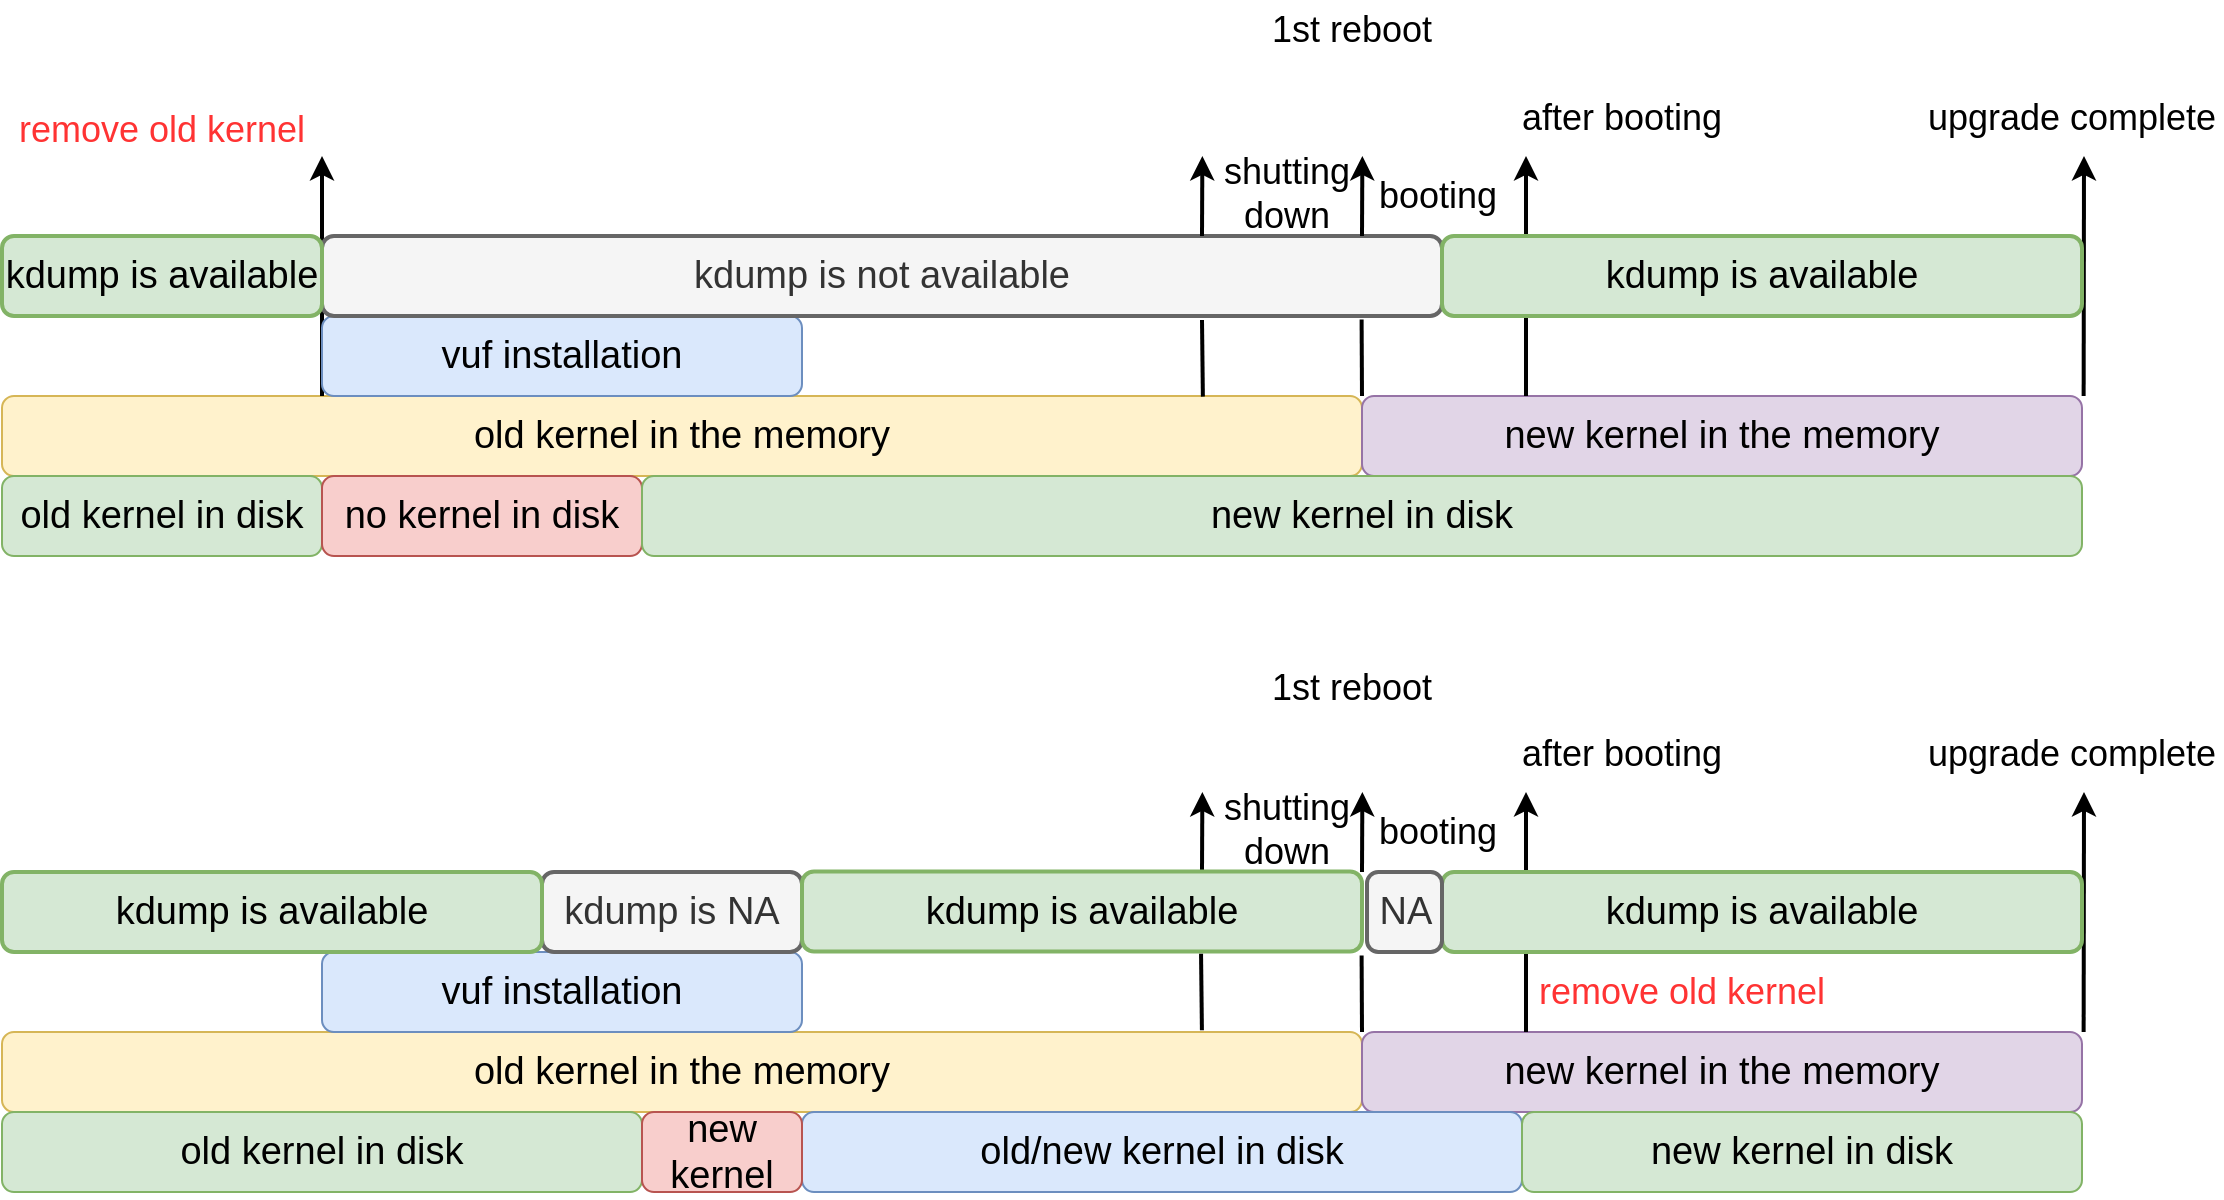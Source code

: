 <mxfile version="14.0.1" type="github">
  <diagram id="DH4ZBrfv-nu3bWM3k9Zq" name="Page-1">
    <mxGraphModel dx="2222" dy="1162" grid="1" gridSize="10" guides="1" tooltips="1" connect="1" arrows="1" fold="1" page="0" pageScale="1" pageWidth="850" pageHeight="1100" math="0" shadow="0">
      <root>
        <mxCell id="0" />
        <mxCell id="1" parent="0" />
        <mxCell id="1Jf-qRpHlxnTLbiZgQQL-3" value="&lt;font style=&quot;font-size: 19px&quot;&gt;old kernel in the memory&lt;/font&gt;" style="rounded=1;whiteSpace=wrap;html=1;fillColor=#fff2cc;strokeColor=#d6b656;" vertex="1" parent="1">
          <mxGeometry x="-440" y="40" width="680" height="40" as="geometry" />
        </mxCell>
        <mxCell id="1Jf-qRpHlxnTLbiZgQQL-4" value="&lt;font style=&quot;font-size: 19px&quot;&gt;new kernel in the memory&lt;/font&gt;" style="rounded=1;whiteSpace=wrap;html=1;fillColor=#e1d5e7;strokeColor=#9673a6;" vertex="1" parent="1">
          <mxGeometry x="240" y="40" width="360" height="40" as="geometry" />
        </mxCell>
        <mxCell id="1Jf-qRpHlxnTLbiZgQQL-5" value="" style="endArrow=classic;html=1;strokeWidth=2;" edge="1" parent="1">
          <mxGeometry width="50" height="50" relative="1" as="geometry">
            <mxPoint x="-280" y="40" as="sourcePoint" />
            <mxPoint x="-280" y="-80" as="targetPoint" />
          </mxGeometry>
        </mxCell>
        <mxCell id="1Jf-qRpHlxnTLbiZgQQL-7" value="" style="endArrow=classic;html=1;strokeWidth=2;" edge="1" parent="1">
          <mxGeometry width="50" height="50" relative="1" as="geometry">
            <mxPoint x="600.82" y="40" as="sourcePoint" />
            <mxPoint x="601" y="-80" as="targetPoint" />
          </mxGeometry>
        </mxCell>
        <mxCell id="1Jf-qRpHlxnTLbiZgQQL-8" value="" style="endArrow=classic;html=1;strokeWidth=2;" edge="1" parent="1">
          <mxGeometry width="50" height="50" relative="1" as="geometry">
            <mxPoint x="322.0" y="40" as="sourcePoint" />
            <mxPoint x="322" y="-80" as="targetPoint" />
          </mxGeometry>
        </mxCell>
        <mxCell id="1Jf-qRpHlxnTLbiZgQQL-10" value="&lt;font style=&quot;font-size: 19px&quot;&gt;vuf installation&lt;/font&gt;" style="rounded=1;whiteSpace=wrap;html=1;fillColor=#dae8fc;strokeColor=#6c8ebf;" vertex="1" parent="1">
          <mxGeometry x="-280" width="240" height="40" as="geometry" />
        </mxCell>
        <mxCell id="1Jf-qRpHlxnTLbiZgQQL-13" value="&lt;font style=&quot;font-size: 18px&quot; color=&quot;#ff3333&quot;&gt;remove old kernel&lt;/font&gt;" style="rounded=1;whiteSpace=wrap;html=1;strokeColor=none;fillColor=none;" vertex="1" parent="1">
          <mxGeometry x="-440" y="-118" width="160" height="49" as="geometry" />
        </mxCell>
        <mxCell id="1Jf-qRpHlxnTLbiZgQQL-14" value="&lt;font style=&quot;font-size: 18px&quot;&gt;1st reboot&lt;/font&gt;" style="rounded=1;whiteSpace=wrap;html=1;strokeColor=none;fillColor=none;" vertex="1" parent="1">
          <mxGeometry x="160" y="-158" width="150" height="29" as="geometry" />
        </mxCell>
        <mxCell id="1Jf-qRpHlxnTLbiZgQQL-15" value="&lt;font style=&quot;font-size: 18px&quot;&gt;upgrade complete&lt;/font&gt;" style="rounded=1;whiteSpace=wrap;html=1;strokeColor=none;fillColor=none;" vertex="1" parent="1">
          <mxGeometry x="520" y="-129" width="150" height="60" as="geometry" />
        </mxCell>
        <mxCell id="1Jf-qRpHlxnTLbiZgQQL-16" value="&lt;font style=&quot;font-size: 19px&quot;&gt;kdump is not available&lt;/font&gt;" style="rounded=1;whiteSpace=wrap;html=1;fillColor=#f5f5f5;strokeColor=#666666;fontColor=#333333;strokeWidth=2;sketch=0;" vertex="1" parent="1">
          <mxGeometry x="-280" y="-40" width="560" height="40" as="geometry" />
        </mxCell>
        <mxCell id="1Jf-qRpHlxnTLbiZgQQL-19" value="&lt;font style=&quot;font-size: 18px&quot;&gt;after booting&lt;/font&gt;" style="rounded=1;whiteSpace=wrap;html=1;strokeColor=none;fillColor=none;" vertex="1" parent="1">
          <mxGeometry x="310" y="-113.5" width="120" height="29" as="geometry" />
        </mxCell>
        <mxCell id="1Jf-qRpHlxnTLbiZgQQL-20" value="&lt;font style=&quot;font-size: 19px&quot;&gt;old kernel in disk&lt;/font&gt;" style="rounded=1;whiteSpace=wrap;html=1;fillColor=#d5e8d4;strokeColor=#82b366;" vertex="1" parent="1">
          <mxGeometry x="-440" y="80" width="160" height="40" as="geometry" />
        </mxCell>
        <mxCell id="1Jf-qRpHlxnTLbiZgQQL-21" value="&lt;font style=&quot;font-size: 19px&quot;&gt;no kernel in disk&lt;/font&gt;" style="rounded=1;whiteSpace=wrap;html=1;fillColor=#f8cecc;strokeColor=#b85450;" vertex="1" parent="1">
          <mxGeometry x="-280" y="80" width="160" height="40" as="geometry" />
        </mxCell>
        <mxCell id="1Jf-qRpHlxnTLbiZgQQL-22" value="&lt;font style=&quot;font-size: 19px&quot;&gt;new kernel in disk&lt;/font&gt;" style="rounded=1;whiteSpace=wrap;html=1;fillColor=#d5e8d4;strokeColor=#82b366;" vertex="1" parent="1">
          <mxGeometry x="-120" y="80" width="720" height="40" as="geometry" />
        </mxCell>
        <mxCell id="1Jf-qRpHlxnTLbiZgQQL-29" value="&lt;font style=&quot;font-size: 18px&quot;&gt;shutting&lt;br&gt;down&lt;/font&gt;" style="rounded=1;whiteSpace=wrap;html=1;strokeColor=none;fillColor=none;" vertex="1" parent="1">
          <mxGeometry x="160" y="-81" width="85" height="40.75" as="geometry" />
        </mxCell>
        <mxCell id="1Jf-qRpHlxnTLbiZgQQL-30" value="&lt;font style=&quot;font-size: 18px&quot;&gt;booting&lt;/font&gt;" style="rounded=1;whiteSpace=wrap;html=1;strokeColor=none;fillColor=none;" vertex="1" parent="1">
          <mxGeometry x="242.5" y="-81" width="70" height="41" as="geometry" />
        </mxCell>
        <mxCell id="1Jf-qRpHlxnTLbiZgQQL-6" value="" style="endArrow=classic;html=1;strokeWidth=2;" edge="1" parent="1">
          <mxGeometry width="50" height="50" relative="1" as="geometry">
            <mxPoint x="160" y="-40" as="sourcePoint" />
            <mxPoint x="160.18" y="-80" as="targetPoint" />
          </mxGeometry>
        </mxCell>
        <mxCell id="1Jf-qRpHlxnTLbiZgQQL-32" value="" style="endArrow=none;html=1;strokeWidth=2;exitX=0.883;exitY=0.008;exitDx=0;exitDy=0;exitPerimeter=0;" edge="1" parent="1" source="1Jf-qRpHlxnTLbiZgQQL-3">
          <mxGeometry width="50" height="50" relative="1" as="geometry">
            <mxPoint x="140" y="30" as="sourcePoint" />
            <mxPoint x="160" y="2" as="targetPoint" />
          </mxGeometry>
        </mxCell>
        <mxCell id="1Jf-qRpHlxnTLbiZgQQL-33" value="" style="endArrow=classic;html=1;strokeWidth=2;" edge="1" parent="1">
          <mxGeometry width="50" height="50" relative="1" as="geometry">
            <mxPoint x="240" y="-40" as="sourcePoint" />
            <mxPoint x="240.18" y="-80" as="targetPoint" />
          </mxGeometry>
        </mxCell>
        <mxCell id="1Jf-qRpHlxnTLbiZgQQL-34" value="" style="endArrow=none;html=1;strokeWidth=2;exitX=1;exitY=0;exitDx=0;exitDy=0;entryX=0.733;entryY=1.043;entryDx=0;entryDy=0;entryPerimeter=0;" edge="1" parent="1">
          <mxGeometry width="50" height="50" relative="1" as="geometry">
            <mxPoint x="240" y="40" as="sourcePoint" />
            <mxPoint x="239.8" y="1.72" as="targetPoint" />
          </mxGeometry>
        </mxCell>
        <mxCell id="1Jf-qRpHlxnTLbiZgQQL-35" value="&lt;font style=&quot;font-size: 19px&quot;&gt;kdump is available&lt;/font&gt;" style="rounded=1;whiteSpace=wrap;html=1;fillColor=#d5e8d4;strokeColor=#82b366;strokeWidth=2;shadow=0;sketch=0;" vertex="1" parent="1">
          <mxGeometry x="280" y="-40" width="320" height="40" as="geometry" />
        </mxCell>
        <mxCell id="1Jf-qRpHlxnTLbiZgQQL-37" value="&lt;font style=&quot;font-size: 19px&quot;&gt;old kernel in the memory&lt;/font&gt;" style="rounded=1;whiteSpace=wrap;html=1;fillColor=#fff2cc;strokeColor=#d6b656;" vertex="1" parent="1">
          <mxGeometry x="-440" y="358" width="680" height="40" as="geometry" />
        </mxCell>
        <mxCell id="1Jf-qRpHlxnTLbiZgQQL-38" value="&lt;font style=&quot;font-size: 19px&quot;&gt;new kernel in the memory&lt;/font&gt;" style="rounded=1;whiteSpace=wrap;html=1;fillColor=#e1d5e7;strokeColor=#9673a6;" vertex="1" parent="1">
          <mxGeometry x="240" y="358" width="360" height="40" as="geometry" />
        </mxCell>
        <mxCell id="1Jf-qRpHlxnTLbiZgQQL-40" value="" style="endArrow=classic;html=1;strokeWidth=2;" edge="1" parent="1">
          <mxGeometry width="50" height="50" relative="1" as="geometry">
            <mxPoint x="600.82" y="358" as="sourcePoint" />
            <mxPoint x="601.0" y="238" as="targetPoint" />
          </mxGeometry>
        </mxCell>
        <mxCell id="1Jf-qRpHlxnTLbiZgQQL-41" value="" style="endArrow=classic;html=1;strokeWidth=2;" edge="1" parent="1">
          <mxGeometry width="50" height="50" relative="1" as="geometry">
            <mxPoint x="322" y="358" as="sourcePoint" />
            <mxPoint x="322" y="238" as="targetPoint" />
          </mxGeometry>
        </mxCell>
        <mxCell id="1Jf-qRpHlxnTLbiZgQQL-42" value="&lt;font style=&quot;font-size: 19px&quot;&gt;vuf installation&lt;/font&gt;" style="rounded=1;whiteSpace=wrap;html=1;fillColor=#dae8fc;strokeColor=#6c8ebf;" vertex="1" parent="1">
          <mxGeometry x="-280" y="318" width="240" height="40" as="geometry" />
        </mxCell>
        <mxCell id="1Jf-qRpHlxnTLbiZgQQL-43" value="&lt;font style=&quot;font-size: 18px&quot; color=&quot;#ff3333&quot;&gt;remove old kernel&lt;/font&gt;" style="rounded=1;whiteSpace=wrap;html=1;strokeColor=none;fillColor=none;" vertex="1" parent="1">
          <mxGeometry x="320" y="313.5" width="160" height="49" as="geometry" />
        </mxCell>
        <mxCell id="1Jf-qRpHlxnTLbiZgQQL-44" value="&lt;font style=&quot;font-size: 18px&quot;&gt;1st reboot&lt;/font&gt;" style="rounded=1;whiteSpace=wrap;html=1;strokeColor=none;fillColor=none;" vertex="1" parent="1">
          <mxGeometry x="160" y="171" width="150" height="29" as="geometry" />
        </mxCell>
        <mxCell id="1Jf-qRpHlxnTLbiZgQQL-45" value="&lt;font style=&quot;font-size: 18px&quot;&gt;upgrade complete&lt;/font&gt;" style="rounded=1;whiteSpace=wrap;html=1;strokeColor=none;fillColor=none;" vertex="1" parent="1">
          <mxGeometry x="520" y="189" width="150" height="60" as="geometry" />
        </mxCell>
        <mxCell id="1Jf-qRpHlxnTLbiZgQQL-46" value="&lt;font style=&quot;font-size: 19px&quot;&gt;kdump is NA&lt;/font&gt;" style="rounded=1;whiteSpace=wrap;html=1;fillColor=#f5f5f5;strokeColor=#666666;fontColor=#333333;strokeWidth=2;sketch=0;" vertex="1" parent="1">
          <mxGeometry x="-170" y="278" width="130" height="40" as="geometry" />
        </mxCell>
        <mxCell id="1Jf-qRpHlxnTLbiZgQQL-47" value="&lt;font style=&quot;font-size: 18px&quot;&gt;after booting&lt;/font&gt;" style="rounded=1;whiteSpace=wrap;html=1;strokeColor=none;fillColor=none;" vertex="1" parent="1">
          <mxGeometry x="310" y="204.5" width="120" height="29" as="geometry" />
        </mxCell>
        <mxCell id="1Jf-qRpHlxnTLbiZgQQL-48" value="&lt;font style=&quot;font-size: 19px&quot;&gt;old kernel in disk&lt;/font&gt;" style="rounded=1;whiteSpace=wrap;html=1;fillColor=#d5e8d4;strokeColor=#82b366;" vertex="1" parent="1">
          <mxGeometry x="-440" y="398" width="320" height="40" as="geometry" />
        </mxCell>
        <mxCell id="1Jf-qRpHlxnTLbiZgQQL-49" value="&lt;font style=&quot;font-size: 19px&quot;&gt;old/new kernel in disk&lt;/font&gt;" style="rounded=1;whiteSpace=wrap;html=1;fillColor=#dae8fc;strokeColor=#6c8ebf;" vertex="1" parent="1">
          <mxGeometry x="-40" y="398" width="360" height="40" as="geometry" />
        </mxCell>
        <mxCell id="1Jf-qRpHlxnTLbiZgQQL-50" value="&lt;font style=&quot;font-size: 19px&quot;&gt;new kernel in disk&lt;/font&gt;" style="rounded=1;whiteSpace=wrap;html=1;fillColor=#d5e8d4;strokeColor=#82b366;" vertex="1" parent="1">
          <mxGeometry x="320" y="398" width="280" height="40" as="geometry" />
        </mxCell>
        <mxCell id="1Jf-qRpHlxnTLbiZgQQL-52" value="&lt;font style=&quot;font-size: 18px&quot;&gt;shutting&lt;br&gt;down&lt;/font&gt;" style="rounded=1;whiteSpace=wrap;html=1;strokeColor=none;fillColor=none;" vertex="1" parent="1">
          <mxGeometry x="160" y="237" width="85" height="40.75" as="geometry" />
        </mxCell>
        <mxCell id="1Jf-qRpHlxnTLbiZgQQL-53" value="&lt;font style=&quot;font-size: 18px&quot;&gt;booting&lt;/font&gt;" style="rounded=1;whiteSpace=wrap;html=1;strokeColor=none;fillColor=none;" vertex="1" parent="1">
          <mxGeometry x="242.5" y="237" width="70" height="41" as="geometry" />
        </mxCell>
        <mxCell id="1Jf-qRpHlxnTLbiZgQQL-54" value="" style="endArrow=classic;html=1;strokeWidth=2;" edge="1" parent="1">
          <mxGeometry width="50" height="50" relative="1" as="geometry">
            <mxPoint x="160" y="278" as="sourcePoint" />
            <mxPoint x="160.18" y="238" as="targetPoint" />
          </mxGeometry>
        </mxCell>
        <mxCell id="1Jf-qRpHlxnTLbiZgQQL-56" value="" style="endArrow=classic;html=1;strokeWidth=2;" edge="1" parent="1">
          <mxGeometry width="50" height="50" relative="1" as="geometry">
            <mxPoint x="240" y="278" as="sourcePoint" />
            <mxPoint x="240.18" y="238" as="targetPoint" />
          </mxGeometry>
        </mxCell>
        <mxCell id="1Jf-qRpHlxnTLbiZgQQL-57" value="" style="endArrow=none;html=1;strokeWidth=2;exitX=1;exitY=0;exitDx=0;exitDy=0;entryX=0.733;entryY=1.043;entryDx=0;entryDy=0;entryPerimeter=0;" edge="1" parent="1">
          <mxGeometry width="50" height="50" relative="1" as="geometry">
            <mxPoint x="240" y="358" as="sourcePoint" />
            <mxPoint x="239.8" y="319.72" as="targetPoint" />
          </mxGeometry>
        </mxCell>
        <mxCell id="1Jf-qRpHlxnTLbiZgQQL-58" value="&lt;font style=&quot;font-size: 19px&quot;&gt;kdump is available&lt;/font&gt;" style="rounded=1;whiteSpace=wrap;html=1;fillColor=#d5e8d4;strokeColor=#82b366;strokeWidth=2;shadow=0;sketch=0;" vertex="1" parent="1">
          <mxGeometry x="280" y="278" width="320" height="40" as="geometry" />
        </mxCell>
        <mxCell id="1Jf-qRpHlxnTLbiZgQQL-59" value="&lt;font style=&quot;font-size: 19px&quot;&gt;kdump is available&lt;/font&gt;" style="rounded=1;whiteSpace=wrap;html=1;fillColor=#d5e8d4;strokeColor=#82b366;strokeWidth=2;shadow=0;sketch=0;" vertex="1" parent="1">
          <mxGeometry x="-440" y="-40" width="160" height="40" as="geometry" />
        </mxCell>
        <mxCell id="1Jf-qRpHlxnTLbiZgQQL-60" value="&lt;font style=&quot;font-size: 19px&quot;&gt;kdump is available&lt;/font&gt;" style="rounded=1;whiteSpace=wrap;html=1;fillColor=#d5e8d4;strokeColor=#82b366;strokeWidth=2;shadow=0;sketch=0;" vertex="1" parent="1">
          <mxGeometry x="-440" y="278" width="270" height="40" as="geometry" />
        </mxCell>
        <mxCell id="1Jf-qRpHlxnTLbiZgQQL-61" value="&lt;font style=&quot;font-size: 19px&quot;&gt;kdump is available&lt;/font&gt;" style="rounded=1;whiteSpace=wrap;html=1;fillColor=#d5e8d4;strokeColor=#82b366;strokeWidth=2;shadow=0;sketch=0;" vertex="1" parent="1">
          <mxGeometry x="-40" y="277.75" width="280" height="40" as="geometry" />
        </mxCell>
        <mxCell id="1Jf-qRpHlxnTLbiZgQQL-62" value="&lt;font style=&quot;font-size: 19px&quot;&gt;NA&lt;/font&gt;" style="rounded=1;whiteSpace=wrap;html=1;fillColor=#f5f5f5;strokeColor=#666666;fontColor=#333333;strokeWidth=2;sketch=0;" vertex="1" parent="1">
          <mxGeometry x="242.5" y="278" width="37.5" height="40" as="geometry" />
        </mxCell>
        <mxCell id="1Jf-qRpHlxnTLbiZgQQL-63" value="" style="endArrow=none;html=1;strokeWidth=2;exitX=0.883;exitY=0.008;exitDx=0;exitDy=0;exitPerimeter=0;" edge="1" parent="1">
          <mxGeometry width="50" height="50" relative="1" as="geometry">
            <mxPoint x="159.96" y="357.16" as="sourcePoint" />
            <mxPoint x="159.52" y="318.84" as="targetPoint" />
          </mxGeometry>
        </mxCell>
        <mxCell id="1Jf-qRpHlxnTLbiZgQQL-64" value="&lt;font style=&quot;font-size: 19px&quot;&gt;new kernel&lt;/font&gt;" style="rounded=1;whiteSpace=wrap;html=1;fillColor=#f8cecc;strokeColor=#b85450;" vertex="1" parent="1">
          <mxGeometry x="-120" y="398" width="80" height="40" as="geometry" />
        </mxCell>
      </root>
    </mxGraphModel>
  </diagram>
</mxfile>
